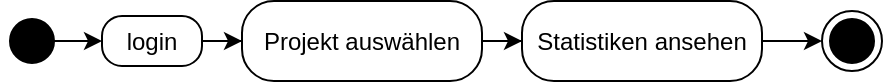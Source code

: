 <mxfile version="14.2.7" type="device"><diagram id="GTegYOLtB6wHd07XVSuv" name="Page-1"><mxGraphModel dx="1069" dy="563" grid="1" gridSize="10" guides="1" tooltips="1" connect="1" arrows="1" fold="1" page="1" pageScale="1" pageWidth="827" pageHeight="1169" math="0" shadow="0"><root><mxCell id="0"/><mxCell id="1" parent="0"/><mxCell id="nO4XZ88HXepf09la-NZq-1" style="edgeStyle=orthogonalEdgeStyle;rounded=0;orthogonalLoop=1;jettySize=auto;html=1;entryX=0;entryY=0.5;entryDx=0;entryDy=0;strokeColor=#000000;" edge="1" parent="1" target="nO4XZ88HXepf09la-NZq-4"><mxGeometry relative="1" as="geometry"><mxPoint x="160.0" y="262.517" as="sourcePoint"/></mxGeometry></mxCell><mxCell id="nO4XZ88HXepf09la-NZq-2" value="" style="ellipse;html=1;shape=startState;fillColor=#000000;" vertex="1" parent="1"><mxGeometry x="140" y="247.5" width="30" height="30" as="geometry"/></mxCell><mxCell id="nO4XZ88HXepf09la-NZq-3" style="edgeStyle=orthogonalEdgeStyle;rounded=0;orthogonalLoop=1;jettySize=auto;html=1;strokeColor=#000000;entryX=0;entryY=0.5;entryDx=0;entryDy=0;" edge="1" parent="1" source="nO4XZ88HXepf09la-NZq-4" target="nO4XZ88HXepf09la-NZq-18"><mxGeometry relative="1" as="geometry"><mxPoint x="220" y="265" as="targetPoint"/></mxGeometry></mxCell><mxCell id="nO4XZ88HXepf09la-NZq-4" value="login" style="rounded=1;whiteSpace=wrap;html=1;arcSize=40;fontColor=#000000;fillColor=none;" vertex="1" parent="1"><mxGeometry x="190" y="250" width="50" height="25" as="geometry"/></mxCell><mxCell id="nO4XZ88HXepf09la-NZq-5" value="" style="ellipse;html=1;shape=endState;fillColor=#000000;" vertex="1" parent="1"><mxGeometry x="550" y="247.5" width="30" height="30" as="geometry"/></mxCell><mxCell id="nO4XZ88HXepf09la-NZq-19" style="edgeStyle=orthogonalEdgeStyle;rounded=0;orthogonalLoop=1;jettySize=auto;html=1;entryX=0;entryY=0.5;entryDx=0;entryDy=0;" edge="1" parent="1" source="nO4XZ88HXepf09la-NZq-12" target="nO4XZ88HXepf09la-NZq-5"><mxGeometry relative="1" as="geometry"/></mxCell><mxCell id="nO4XZ88HXepf09la-NZq-12" value="Statistiken ansehen" style="rounded=1;whiteSpace=wrap;html=1;arcSize=40;fontColor=#000000;fillColor=none;" vertex="1" parent="1"><mxGeometry x="400" y="242.5" width="120" height="40" as="geometry"/></mxCell><mxCell id="nO4XZ88HXepf09la-NZq-17" style="edgeStyle=orthogonalEdgeStyle;rounded=0;orthogonalLoop=1;jettySize=auto;html=1;entryX=0;entryY=0.5;entryDx=0;entryDy=0;" edge="1" parent="1" source="nO4XZ88HXepf09la-NZq-18" target="nO4XZ88HXepf09la-NZq-12"><mxGeometry relative="1" as="geometry"/></mxCell><mxCell id="nO4XZ88HXepf09la-NZq-18" value="Projekt auswählen" style="rounded=1;whiteSpace=wrap;html=1;arcSize=40;fontColor=#000000;fillColor=none;" vertex="1" parent="1"><mxGeometry x="260" y="242.5" width="120" height="40" as="geometry"/></mxCell></root></mxGraphModel></diagram></mxfile>
